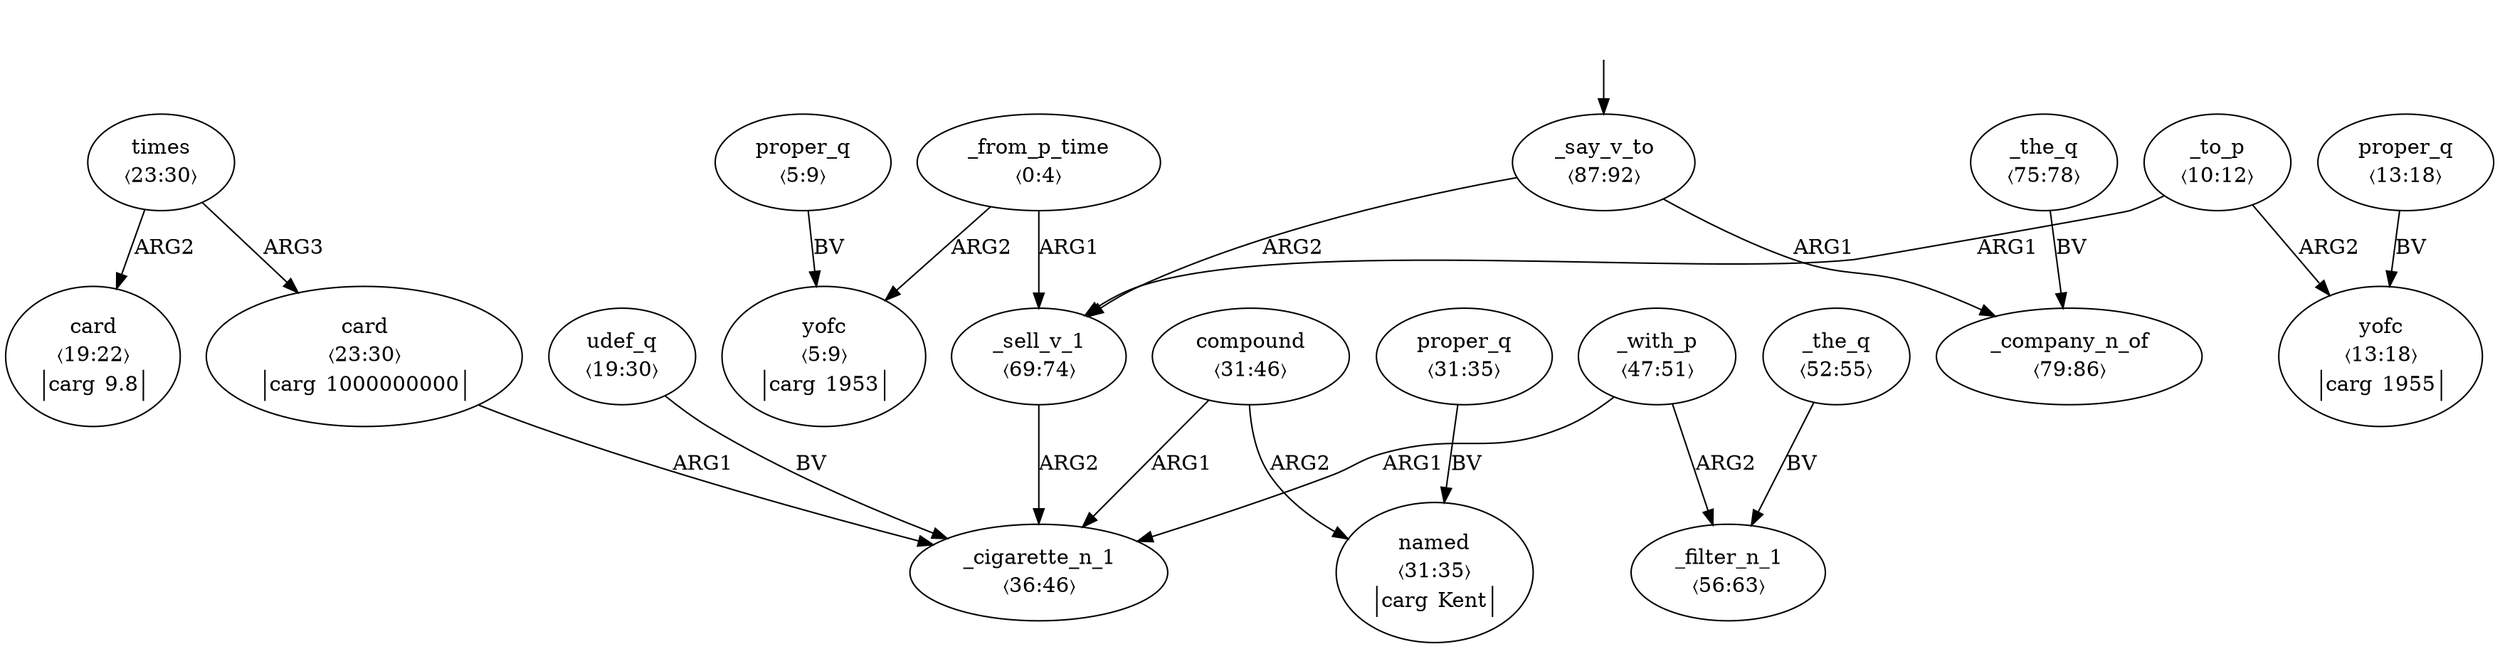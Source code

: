 digraph "20003012" {
  top [ style=invis ];
  top -> 20;
  0 [ label=<<table align="center" border="0" cellspacing="0"><tr><td colspan="2">_from_p_time</td></tr><tr><td colspan="2">〈0:4〉</td></tr></table>> ];
  1 [ label=<<table align="center" border="0" cellspacing="0"><tr><td colspan="2">proper_q</td></tr><tr><td colspan="2">〈5:9〉</td></tr></table>> ];
  2 [ label=<<table align="center" border="0" cellspacing="0"><tr><td colspan="2">yofc</td></tr><tr><td colspan="2">〈5:9〉</td></tr><tr><td sides="l" border="1" align="left">carg</td><td sides="r" border="1" align="left">1953</td></tr></table>> ];
  3 [ label=<<table align="center" border="0" cellspacing="0"><tr><td colspan="2">_to_p</td></tr><tr><td colspan="2">〈10:12〉</td></tr></table>> ];
  4 [ label=<<table align="center" border="0" cellspacing="0"><tr><td colspan="2">proper_q</td></tr><tr><td colspan="2">〈13:18〉</td></tr></table>> ];
  5 [ label=<<table align="center" border="0" cellspacing="0"><tr><td colspan="2">yofc</td></tr><tr><td colspan="2">〈13:18〉</td></tr><tr><td sides="l" border="1" align="left">carg</td><td sides="r" border="1" align="left">1955</td></tr></table>> ];
  6 [ label=<<table align="center" border="0" cellspacing="0"><tr><td colspan="2">udef_q</td></tr><tr><td colspan="2">〈19:30〉</td></tr></table>> ];
  7 [ label=<<table align="center" border="0" cellspacing="0"><tr><td colspan="2">card</td></tr><tr><td colspan="2">〈19:22〉</td></tr><tr><td sides="l" border="1" align="left">carg</td><td sides="r" border="1" align="left">9.8</td></tr></table>> ];
  8 [ label=<<table align="center" border="0" cellspacing="0"><tr><td colspan="2">card</td></tr><tr><td colspan="2">〈23:30〉</td></tr><tr><td sides="l" border="1" align="left">carg</td><td sides="r" border="1" align="left">1000000000</td></tr></table>> ];
  9 [ label=<<table align="center" border="0" cellspacing="0"><tr><td colspan="2">times</td></tr><tr><td colspan="2">〈23:30〉</td></tr></table>> ];
  10 [ label=<<table align="center" border="0" cellspacing="0"><tr><td colspan="2">compound</td></tr><tr><td colspan="2">〈31:46〉</td></tr></table>> ];
  11 [ label=<<table align="center" border="0" cellspacing="0"><tr><td colspan="2">proper_q</td></tr><tr><td colspan="2">〈31:35〉</td></tr></table>> ];
  12 [ label=<<table align="center" border="0" cellspacing="0"><tr><td colspan="2">named</td></tr><tr><td colspan="2">〈31:35〉</td></tr><tr><td sides="l" border="1" align="left">carg</td><td sides="r" border="1" align="left">Kent</td></tr></table>> ];
  13 [ label=<<table align="center" border="0" cellspacing="0"><tr><td colspan="2">_cigarette_n_1</td></tr><tr><td colspan="2">〈36:46〉</td></tr></table>> ];
  14 [ label=<<table align="center" border="0" cellspacing="0"><tr><td colspan="2">_with_p</td></tr><tr><td colspan="2">〈47:51〉</td></tr></table>> ];
  15 [ label=<<table align="center" border="0" cellspacing="0"><tr><td colspan="2">_the_q</td></tr><tr><td colspan="2">〈52:55〉</td></tr></table>> ];
  16 [ label=<<table align="center" border="0" cellspacing="0"><tr><td colspan="2">_filter_n_1</td></tr><tr><td colspan="2">〈56:63〉</td></tr></table>> ];
  17 [ label=<<table align="center" border="0" cellspacing="0"><tr><td colspan="2">_sell_v_1</td></tr><tr><td colspan="2">〈69:74〉</td></tr></table>> ];
  18 [ label=<<table align="center" border="0" cellspacing="0"><tr><td colspan="2">_the_q</td></tr><tr><td colspan="2">〈75:78〉</td></tr></table>> ];
  19 [ label=<<table align="center" border="0" cellspacing="0"><tr><td colspan="2">_company_n_of</td></tr><tr><td colspan="2">〈79:86〉</td></tr></table>> ];
  20 [ label=<<table align="center" border="0" cellspacing="0"><tr><td colspan="2">_say_v_to</td></tr><tr><td colspan="2">〈87:92〉</td></tr></table>> ];
  0 -> 2 [ label="ARG2" ];
  14 -> 16 [ label="ARG2" ];
  17 -> 13 [ label="ARG2" ];
  10 -> 12 [ label="ARG2" ];
  8 -> 13 [ label="ARG1" ];
  10 -> 13 [ label="ARG1" ];
  20 -> 19 [ label="ARG1" ];
  3 -> 17 [ label="ARG1" ];
  0 -> 17 [ label="ARG1" ];
  14 -> 13 [ label="ARG1" ];
  9 -> 8 [ label="ARG3" ];
  6 -> 13 [ label="BV" ];
  3 -> 5 [ label="ARG2" ];
  9 -> 7 [ label="ARG2" ];
  20 -> 17 [ label="ARG2" ];
  18 -> 19 [ label="BV" ];
  15 -> 16 [ label="BV" ];
  1 -> 2 [ label="BV" ];
  4 -> 5 [ label="BV" ];
  11 -> 12 [ label="BV" ];
}

